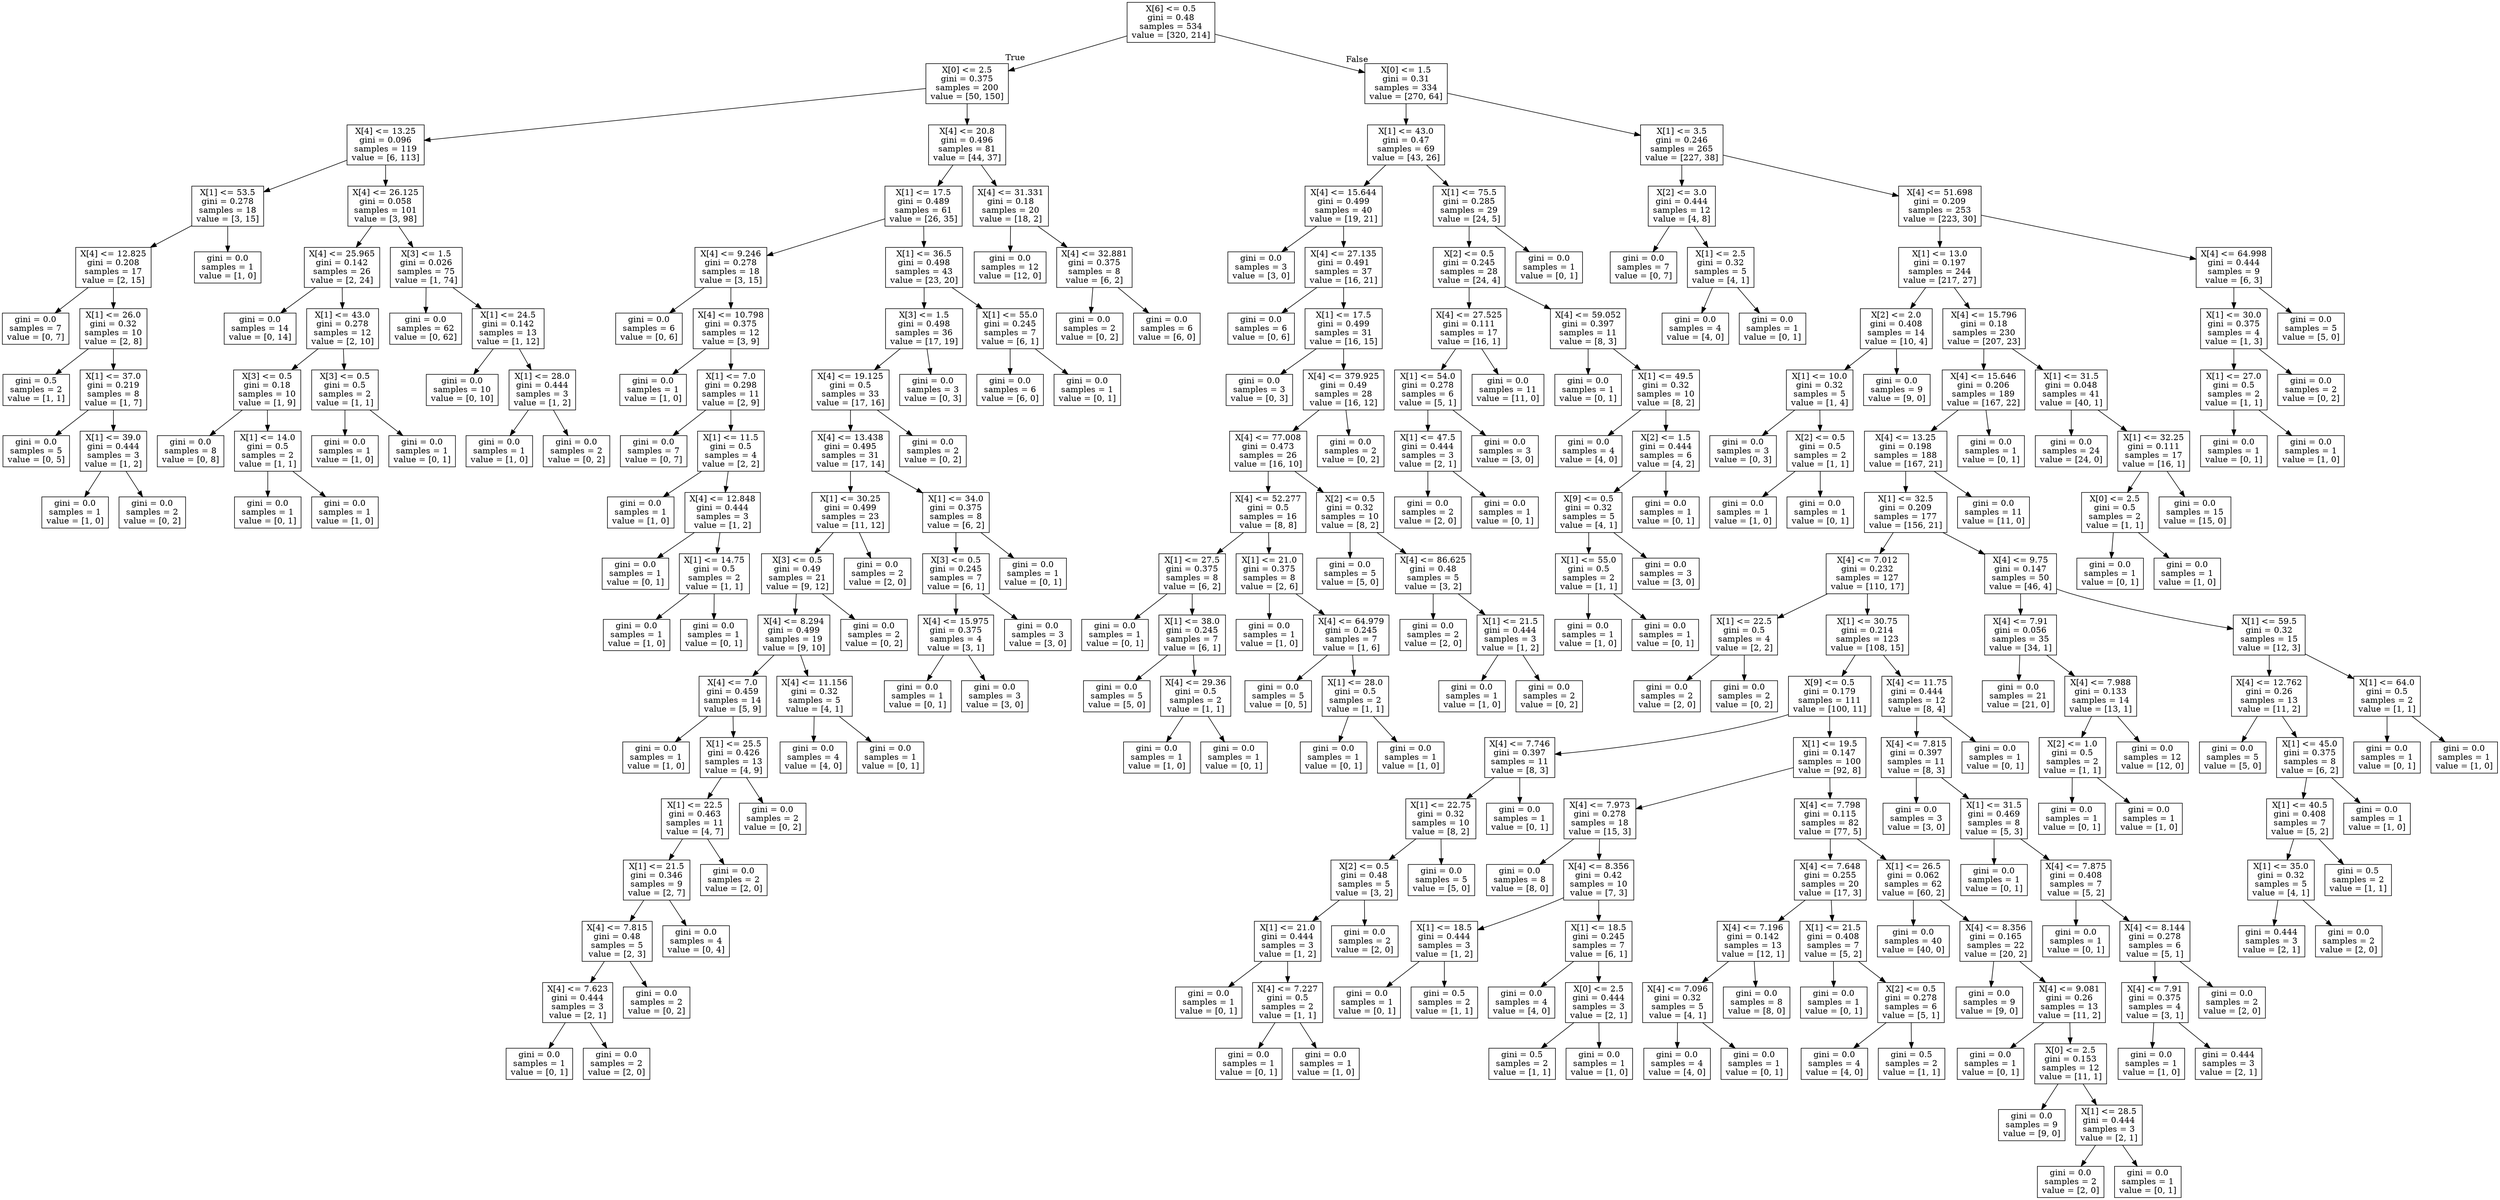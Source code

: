 digraph Tree {
node [shape=box] ;
0 [label="X[6] <= 0.5\ngini = 0.48\nsamples = 534\nvalue = [320, 214]"] ;
1 [label="X[0] <= 2.5\ngini = 0.375\nsamples = 200\nvalue = [50, 150]"] ;
0 -> 1 [labeldistance=2.5, labelangle=45, headlabel="True"] ;
2 [label="X[4] <= 13.25\ngini = 0.096\nsamples = 119\nvalue = [6, 113]"] ;
1 -> 2 ;
3 [label="X[1] <= 53.5\ngini = 0.278\nsamples = 18\nvalue = [3, 15]"] ;
2 -> 3 ;
4 [label="X[4] <= 12.825\ngini = 0.208\nsamples = 17\nvalue = [2, 15]"] ;
3 -> 4 ;
5 [label="gini = 0.0\nsamples = 7\nvalue = [0, 7]"] ;
4 -> 5 ;
6 [label="X[1] <= 26.0\ngini = 0.32\nsamples = 10\nvalue = [2, 8]"] ;
4 -> 6 ;
7 [label="gini = 0.5\nsamples = 2\nvalue = [1, 1]"] ;
6 -> 7 ;
8 [label="X[1] <= 37.0\ngini = 0.219\nsamples = 8\nvalue = [1, 7]"] ;
6 -> 8 ;
9 [label="gini = 0.0\nsamples = 5\nvalue = [0, 5]"] ;
8 -> 9 ;
10 [label="X[1] <= 39.0\ngini = 0.444\nsamples = 3\nvalue = [1, 2]"] ;
8 -> 10 ;
11 [label="gini = 0.0\nsamples = 1\nvalue = [1, 0]"] ;
10 -> 11 ;
12 [label="gini = 0.0\nsamples = 2\nvalue = [0, 2]"] ;
10 -> 12 ;
13 [label="gini = 0.0\nsamples = 1\nvalue = [1, 0]"] ;
3 -> 13 ;
14 [label="X[4] <= 26.125\ngini = 0.058\nsamples = 101\nvalue = [3, 98]"] ;
2 -> 14 ;
15 [label="X[4] <= 25.965\ngini = 0.142\nsamples = 26\nvalue = [2, 24]"] ;
14 -> 15 ;
16 [label="gini = 0.0\nsamples = 14\nvalue = [0, 14]"] ;
15 -> 16 ;
17 [label="X[1] <= 43.0\ngini = 0.278\nsamples = 12\nvalue = [2, 10]"] ;
15 -> 17 ;
18 [label="X[3] <= 0.5\ngini = 0.18\nsamples = 10\nvalue = [1, 9]"] ;
17 -> 18 ;
19 [label="gini = 0.0\nsamples = 8\nvalue = [0, 8]"] ;
18 -> 19 ;
20 [label="X[1] <= 14.0\ngini = 0.5\nsamples = 2\nvalue = [1, 1]"] ;
18 -> 20 ;
21 [label="gini = 0.0\nsamples = 1\nvalue = [0, 1]"] ;
20 -> 21 ;
22 [label="gini = 0.0\nsamples = 1\nvalue = [1, 0]"] ;
20 -> 22 ;
23 [label="X[3] <= 0.5\ngini = 0.5\nsamples = 2\nvalue = [1, 1]"] ;
17 -> 23 ;
24 [label="gini = 0.0\nsamples = 1\nvalue = [1, 0]"] ;
23 -> 24 ;
25 [label="gini = 0.0\nsamples = 1\nvalue = [0, 1]"] ;
23 -> 25 ;
26 [label="X[3] <= 1.5\ngini = 0.026\nsamples = 75\nvalue = [1, 74]"] ;
14 -> 26 ;
27 [label="gini = 0.0\nsamples = 62\nvalue = [0, 62]"] ;
26 -> 27 ;
28 [label="X[1] <= 24.5\ngini = 0.142\nsamples = 13\nvalue = [1, 12]"] ;
26 -> 28 ;
29 [label="gini = 0.0\nsamples = 10\nvalue = [0, 10]"] ;
28 -> 29 ;
30 [label="X[1] <= 28.0\ngini = 0.444\nsamples = 3\nvalue = [1, 2]"] ;
28 -> 30 ;
31 [label="gini = 0.0\nsamples = 1\nvalue = [1, 0]"] ;
30 -> 31 ;
32 [label="gini = 0.0\nsamples = 2\nvalue = [0, 2]"] ;
30 -> 32 ;
33 [label="X[4] <= 20.8\ngini = 0.496\nsamples = 81\nvalue = [44, 37]"] ;
1 -> 33 ;
34 [label="X[1] <= 17.5\ngini = 0.489\nsamples = 61\nvalue = [26, 35]"] ;
33 -> 34 ;
35 [label="X[4] <= 9.246\ngini = 0.278\nsamples = 18\nvalue = [3, 15]"] ;
34 -> 35 ;
36 [label="gini = 0.0\nsamples = 6\nvalue = [0, 6]"] ;
35 -> 36 ;
37 [label="X[4] <= 10.798\ngini = 0.375\nsamples = 12\nvalue = [3, 9]"] ;
35 -> 37 ;
38 [label="gini = 0.0\nsamples = 1\nvalue = [1, 0]"] ;
37 -> 38 ;
39 [label="X[1] <= 7.0\ngini = 0.298\nsamples = 11\nvalue = [2, 9]"] ;
37 -> 39 ;
40 [label="gini = 0.0\nsamples = 7\nvalue = [0, 7]"] ;
39 -> 40 ;
41 [label="X[1] <= 11.5\ngini = 0.5\nsamples = 4\nvalue = [2, 2]"] ;
39 -> 41 ;
42 [label="gini = 0.0\nsamples = 1\nvalue = [1, 0]"] ;
41 -> 42 ;
43 [label="X[4] <= 12.848\ngini = 0.444\nsamples = 3\nvalue = [1, 2]"] ;
41 -> 43 ;
44 [label="gini = 0.0\nsamples = 1\nvalue = [0, 1]"] ;
43 -> 44 ;
45 [label="X[1] <= 14.75\ngini = 0.5\nsamples = 2\nvalue = [1, 1]"] ;
43 -> 45 ;
46 [label="gini = 0.0\nsamples = 1\nvalue = [1, 0]"] ;
45 -> 46 ;
47 [label="gini = 0.0\nsamples = 1\nvalue = [0, 1]"] ;
45 -> 47 ;
48 [label="X[1] <= 36.5\ngini = 0.498\nsamples = 43\nvalue = [23, 20]"] ;
34 -> 48 ;
49 [label="X[3] <= 1.5\ngini = 0.498\nsamples = 36\nvalue = [17, 19]"] ;
48 -> 49 ;
50 [label="X[4] <= 19.125\ngini = 0.5\nsamples = 33\nvalue = [17, 16]"] ;
49 -> 50 ;
51 [label="X[4] <= 13.438\ngini = 0.495\nsamples = 31\nvalue = [17, 14]"] ;
50 -> 51 ;
52 [label="X[1] <= 30.25\ngini = 0.499\nsamples = 23\nvalue = [11, 12]"] ;
51 -> 52 ;
53 [label="X[3] <= 0.5\ngini = 0.49\nsamples = 21\nvalue = [9, 12]"] ;
52 -> 53 ;
54 [label="X[4] <= 8.294\ngini = 0.499\nsamples = 19\nvalue = [9, 10]"] ;
53 -> 54 ;
55 [label="X[4] <= 7.0\ngini = 0.459\nsamples = 14\nvalue = [5, 9]"] ;
54 -> 55 ;
56 [label="gini = 0.0\nsamples = 1\nvalue = [1, 0]"] ;
55 -> 56 ;
57 [label="X[1] <= 25.5\ngini = 0.426\nsamples = 13\nvalue = [4, 9]"] ;
55 -> 57 ;
58 [label="X[1] <= 22.5\ngini = 0.463\nsamples = 11\nvalue = [4, 7]"] ;
57 -> 58 ;
59 [label="X[1] <= 21.5\ngini = 0.346\nsamples = 9\nvalue = [2, 7]"] ;
58 -> 59 ;
60 [label="X[4] <= 7.815\ngini = 0.48\nsamples = 5\nvalue = [2, 3]"] ;
59 -> 60 ;
61 [label="X[4] <= 7.623\ngini = 0.444\nsamples = 3\nvalue = [2, 1]"] ;
60 -> 61 ;
62 [label="gini = 0.0\nsamples = 1\nvalue = [0, 1]"] ;
61 -> 62 ;
63 [label="gini = 0.0\nsamples = 2\nvalue = [2, 0]"] ;
61 -> 63 ;
64 [label="gini = 0.0\nsamples = 2\nvalue = [0, 2]"] ;
60 -> 64 ;
65 [label="gini = 0.0\nsamples = 4\nvalue = [0, 4]"] ;
59 -> 65 ;
66 [label="gini = 0.0\nsamples = 2\nvalue = [2, 0]"] ;
58 -> 66 ;
67 [label="gini = 0.0\nsamples = 2\nvalue = [0, 2]"] ;
57 -> 67 ;
68 [label="X[4] <= 11.156\ngini = 0.32\nsamples = 5\nvalue = [4, 1]"] ;
54 -> 68 ;
69 [label="gini = 0.0\nsamples = 4\nvalue = [4, 0]"] ;
68 -> 69 ;
70 [label="gini = 0.0\nsamples = 1\nvalue = [0, 1]"] ;
68 -> 70 ;
71 [label="gini = 0.0\nsamples = 2\nvalue = [0, 2]"] ;
53 -> 71 ;
72 [label="gini = 0.0\nsamples = 2\nvalue = [2, 0]"] ;
52 -> 72 ;
73 [label="X[1] <= 34.0\ngini = 0.375\nsamples = 8\nvalue = [6, 2]"] ;
51 -> 73 ;
74 [label="X[3] <= 0.5\ngini = 0.245\nsamples = 7\nvalue = [6, 1]"] ;
73 -> 74 ;
75 [label="X[4] <= 15.975\ngini = 0.375\nsamples = 4\nvalue = [3, 1]"] ;
74 -> 75 ;
76 [label="gini = 0.0\nsamples = 1\nvalue = [0, 1]"] ;
75 -> 76 ;
77 [label="gini = 0.0\nsamples = 3\nvalue = [3, 0]"] ;
75 -> 77 ;
78 [label="gini = 0.0\nsamples = 3\nvalue = [3, 0]"] ;
74 -> 78 ;
79 [label="gini = 0.0\nsamples = 1\nvalue = [0, 1]"] ;
73 -> 79 ;
80 [label="gini = 0.0\nsamples = 2\nvalue = [0, 2]"] ;
50 -> 80 ;
81 [label="gini = 0.0\nsamples = 3\nvalue = [0, 3]"] ;
49 -> 81 ;
82 [label="X[1] <= 55.0\ngini = 0.245\nsamples = 7\nvalue = [6, 1]"] ;
48 -> 82 ;
83 [label="gini = 0.0\nsamples = 6\nvalue = [6, 0]"] ;
82 -> 83 ;
84 [label="gini = 0.0\nsamples = 1\nvalue = [0, 1]"] ;
82 -> 84 ;
85 [label="X[4] <= 31.331\ngini = 0.18\nsamples = 20\nvalue = [18, 2]"] ;
33 -> 85 ;
86 [label="gini = 0.0\nsamples = 12\nvalue = [12, 0]"] ;
85 -> 86 ;
87 [label="X[4] <= 32.881\ngini = 0.375\nsamples = 8\nvalue = [6, 2]"] ;
85 -> 87 ;
88 [label="gini = 0.0\nsamples = 2\nvalue = [0, 2]"] ;
87 -> 88 ;
89 [label="gini = 0.0\nsamples = 6\nvalue = [6, 0]"] ;
87 -> 89 ;
90 [label="X[0] <= 1.5\ngini = 0.31\nsamples = 334\nvalue = [270, 64]"] ;
0 -> 90 [labeldistance=2.5, labelangle=-45, headlabel="False"] ;
91 [label="X[1] <= 43.0\ngini = 0.47\nsamples = 69\nvalue = [43, 26]"] ;
90 -> 91 ;
92 [label="X[4] <= 15.644\ngini = 0.499\nsamples = 40\nvalue = [19, 21]"] ;
91 -> 92 ;
93 [label="gini = 0.0\nsamples = 3\nvalue = [3, 0]"] ;
92 -> 93 ;
94 [label="X[4] <= 27.135\ngini = 0.491\nsamples = 37\nvalue = [16, 21]"] ;
92 -> 94 ;
95 [label="gini = 0.0\nsamples = 6\nvalue = [0, 6]"] ;
94 -> 95 ;
96 [label="X[1] <= 17.5\ngini = 0.499\nsamples = 31\nvalue = [16, 15]"] ;
94 -> 96 ;
97 [label="gini = 0.0\nsamples = 3\nvalue = [0, 3]"] ;
96 -> 97 ;
98 [label="X[4] <= 379.925\ngini = 0.49\nsamples = 28\nvalue = [16, 12]"] ;
96 -> 98 ;
99 [label="X[4] <= 77.008\ngini = 0.473\nsamples = 26\nvalue = [16, 10]"] ;
98 -> 99 ;
100 [label="X[4] <= 52.277\ngini = 0.5\nsamples = 16\nvalue = [8, 8]"] ;
99 -> 100 ;
101 [label="X[1] <= 27.5\ngini = 0.375\nsamples = 8\nvalue = [6, 2]"] ;
100 -> 101 ;
102 [label="gini = 0.0\nsamples = 1\nvalue = [0, 1]"] ;
101 -> 102 ;
103 [label="X[1] <= 38.0\ngini = 0.245\nsamples = 7\nvalue = [6, 1]"] ;
101 -> 103 ;
104 [label="gini = 0.0\nsamples = 5\nvalue = [5, 0]"] ;
103 -> 104 ;
105 [label="X[4] <= 29.36\ngini = 0.5\nsamples = 2\nvalue = [1, 1]"] ;
103 -> 105 ;
106 [label="gini = 0.0\nsamples = 1\nvalue = [1, 0]"] ;
105 -> 106 ;
107 [label="gini = 0.0\nsamples = 1\nvalue = [0, 1]"] ;
105 -> 107 ;
108 [label="X[1] <= 21.0\ngini = 0.375\nsamples = 8\nvalue = [2, 6]"] ;
100 -> 108 ;
109 [label="gini = 0.0\nsamples = 1\nvalue = [1, 0]"] ;
108 -> 109 ;
110 [label="X[4] <= 64.979\ngini = 0.245\nsamples = 7\nvalue = [1, 6]"] ;
108 -> 110 ;
111 [label="gini = 0.0\nsamples = 5\nvalue = [0, 5]"] ;
110 -> 111 ;
112 [label="X[1] <= 28.0\ngini = 0.5\nsamples = 2\nvalue = [1, 1]"] ;
110 -> 112 ;
113 [label="gini = 0.0\nsamples = 1\nvalue = [0, 1]"] ;
112 -> 113 ;
114 [label="gini = 0.0\nsamples = 1\nvalue = [1, 0]"] ;
112 -> 114 ;
115 [label="X[2] <= 0.5\ngini = 0.32\nsamples = 10\nvalue = [8, 2]"] ;
99 -> 115 ;
116 [label="gini = 0.0\nsamples = 5\nvalue = [5, 0]"] ;
115 -> 116 ;
117 [label="X[4] <= 86.625\ngini = 0.48\nsamples = 5\nvalue = [3, 2]"] ;
115 -> 117 ;
118 [label="gini = 0.0\nsamples = 2\nvalue = [2, 0]"] ;
117 -> 118 ;
119 [label="X[1] <= 21.5\ngini = 0.444\nsamples = 3\nvalue = [1, 2]"] ;
117 -> 119 ;
120 [label="gini = 0.0\nsamples = 1\nvalue = [1, 0]"] ;
119 -> 120 ;
121 [label="gini = 0.0\nsamples = 2\nvalue = [0, 2]"] ;
119 -> 121 ;
122 [label="gini = 0.0\nsamples = 2\nvalue = [0, 2]"] ;
98 -> 122 ;
123 [label="X[1] <= 75.5\ngini = 0.285\nsamples = 29\nvalue = [24, 5]"] ;
91 -> 123 ;
124 [label="X[2] <= 0.5\ngini = 0.245\nsamples = 28\nvalue = [24, 4]"] ;
123 -> 124 ;
125 [label="X[4] <= 27.525\ngini = 0.111\nsamples = 17\nvalue = [16, 1]"] ;
124 -> 125 ;
126 [label="X[1] <= 54.0\ngini = 0.278\nsamples = 6\nvalue = [5, 1]"] ;
125 -> 126 ;
127 [label="X[1] <= 47.5\ngini = 0.444\nsamples = 3\nvalue = [2, 1]"] ;
126 -> 127 ;
128 [label="gini = 0.0\nsamples = 2\nvalue = [2, 0]"] ;
127 -> 128 ;
129 [label="gini = 0.0\nsamples = 1\nvalue = [0, 1]"] ;
127 -> 129 ;
130 [label="gini = 0.0\nsamples = 3\nvalue = [3, 0]"] ;
126 -> 130 ;
131 [label="gini = 0.0\nsamples = 11\nvalue = [11, 0]"] ;
125 -> 131 ;
132 [label="X[4] <= 59.052\ngini = 0.397\nsamples = 11\nvalue = [8, 3]"] ;
124 -> 132 ;
133 [label="gini = 0.0\nsamples = 1\nvalue = [0, 1]"] ;
132 -> 133 ;
134 [label="X[1] <= 49.5\ngini = 0.32\nsamples = 10\nvalue = [8, 2]"] ;
132 -> 134 ;
135 [label="gini = 0.0\nsamples = 4\nvalue = [4, 0]"] ;
134 -> 135 ;
136 [label="X[2] <= 1.5\ngini = 0.444\nsamples = 6\nvalue = [4, 2]"] ;
134 -> 136 ;
137 [label="X[9] <= 0.5\ngini = 0.32\nsamples = 5\nvalue = [4, 1]"] ;
136 -> 137 ;
138 [label="X[1] <= 55.0\ngini = 0.5\nsamples = 2\nvalue = [1, 1]"] ;
137 -> 138 ;
139 [label="gini = 0.0\nsamples = 1\nvalue = [1, 0]"] ;
138 -> 139 ;
140 [label="gini = 0.0\nsamples = 1\nvalue = [0, 1]"] ;
138 -> 140 ;
141 [label="gini = 0.0\nsamples = 3\nvalue = [3, 0]"] ;
137 -> 141 ;
142 [label="gini = 0.0\nsamples = 1\nvalue = [0, 1]"] ;
136 -> 142 ;
143 [label="gini = 0.0\nsamples = 1\nvalue = [0, 1]"] ;
123 -> 143 ;
144 [label="X[1] <= 3.5\ngini = 0.246\nsamples = 265\nvalue = [227, 38]"] ;
90 -> 144 ;
145 [label="X[2] <= 3.0\ngini = 0.444\nsamples = 12\nvalue = [4, 8]"] ;
144 -> 145 ;
146 [label="gini = 0.0\nsamples = 7\nvalue = [0, 7]"] ;
145 -> 146 ;
147 [label="X[1] <= 2.5\ngini = 0.32\nsamples = 5\nvalue = [4, 1]"] ;
145 -> 147 ;
148 [label="gini = 0.0\nsamples = 4\nvalue = [4, 0]"] ;
147 -> 148 ;
149 [label="gini = 0.0\nsamples = 1\nvalue = [0, 1]"] ;
147 -> 149 ;
150 [label="X[4] <= 51.698\ngini = 0.209\nsamples = 253\nvalue = [223, 30]"] ;
144 -> 150 ;
151 [label="X[1] <= 13.0\ngini = 0.197\nsamples = 244\nvalue = [217, 27]"] ;
150 -> 151 ;
152 [label="X[2] <= 2.0\ngini = 0.408\nsamples = 14\nvalue = [10, 4]"] ;
151 -> 152 ;
153 [label="X[1] <= 10.0\ngini = 0.32\nsamples = 5\nvalue = [1, 4]"] ;
152 -> 153 ;
154 [label="gini = 0.0\nsamples = 3\nvalue = [0, 3]"] ;
153 -> 154 ;
155 [label="X[2] <= 0.5\ngini = 0.5\nsamples = 2\nvalue = [1, 1]"] ;
153 -> 155 ;
156 [label="gini = 0.0\nsamples = 1\nvalue = [1, 0]"] ;
155 -> 156 ;
157 [label="gini = 0.0\nsamples = 1\nvalue = [0, 1]"] ;
155 -> 157 ;
158 [label="gini = 0.0\nsamples = 9\nvalue = [9, 0]"] ;
152 -> 158 ;
159 [label="X[4] <= 15.796\ngini = 0.18\nsamples = 230\nvalue = [207, 23]"] ;
151 -> 159 ;
160 [label="X[4] <= 15.646\ngini = 0.206\nsamples = 189\nvalue = [167, 22]"] ;
159 -> 160 ;
161 [label="X[4] <= 13.25\ngini = 0.198\nsamples = 188\nvalue = [167, 21]"] ;
160 -> 161 ;
162 [label="X[1] <= 32.5\ngini = 0.209\nsamples = 177\nvalue = [156, 21]"] ;
161 -> 162 ;
163 [label="X[4] <= 7.012\ngini = 0.232\nsamples = 127\nvalue = [110, 17]"] ;
162 -> 163 ;
164 [label="X[1] <= 22.5\ngini = 0.5\nsamples = 4\nvalue = [2, 2]"] ;
163 -> 164 ;
165 [label="gini = 0.0\nsamples = 2\nvalue = [2, 0]"] ;
164 -> 165 ;
166 [label="gini = 0.0\nsamples = 2\nvalue = [0, 2]"] ;
164 -> 166 ;
167 [label="X[1] <= 30.75\ngini = 0.214\nsamples = 123\nvalue = [108, 15]"] ;
163 -> 167 ;
168 [label="X[9] <= 0.5\ngini = 0.179\nsamples = 111\nvalue = [100, 11]"] ;
167 -> 168 ;
169 [label="X[4] <= 7.746\ngini = 0.397\nsamples = 11\nvalue = [8, 3]"] ;
168 -> 169 ;
170 [label="X[1] <= 22.75\ngini = 0.32\nsamples = 10\nvalue = [8, 2]"] ;
169 -> 170 ;
171 [label="X[2] <= 0.5\ngini = 0.48\nsamples = 5\nvalue = [3, 2]"] ;
170 -> 171 ;
172 [label="X[1] <= 21.0\ngini = 0.444\nsamples = 3\nvalue = [1, 2]"] ;
171 -> 172 ;
173 [label="gini = 0.0\nsamples = 1\nvalue = [0, 1]"] ;
172 -> 173 ;
174 [label="X[4] <= 7.227\ngini = 0.5\nsamples = 2\nvalue = [1, 1]"] ;
172 -> 174 ;
175 [label="gini = 0.0\nsamples = 1\nvalue = [0, 1]"] ;
174 -> 175 ;
176 [label="gini = 0.0\nsamples = 1\nvalue = [1, 0]"] ;
174 -> 176 ;
177 [label="gini = 0.0\nsamples = 2\nvalue = [2, 0]"] ;
171 -> 177 ;
178 [label="gini = 0.0\nsamples = 5\nvalue = [5, 0]"] ;
170 -> 178 ;
179 [label="gini = 0.0\nsamples = 1\nvalue = [0, 1]"] ;
169 -> 179 ;
180 [label="X[1] <= 19.5\ngini = 0.147\nsamples = 100\nvalue = [92, 8]"] ;
168 -> 180 ;
181 [label="X[4] <= 7.973\ngini = 0.278\nsamples = 18\nvalue = [15, 3]"] ;
180 -> 181 ;
182 [label="gini = 0.0\nsamples = 8\nvalue = [8, 0]"] ;
181 -> 182 ;
183 [label="X[4] <= 8.356\ngini = 0.42\nsamples = 10\nvalue = [7, 3]"] ;
181 -> 183 ;
184 [label="X[1] <= 18.5\ngini = 0.444\nsamples = 3\nvalue = [1, 2]"] ;
183 -> 184 ;
185 [label="gini = 0.0\nsamples = 1\nvalue = [0, 1]"] ;
184 -> 185 ;
186 [label="gini = 0.5\nsamples = 2\nvalue = [1, 1]"] ;
184 -> 186 ;
187 [label="X[1] <= 18.5\ngini = 0.245\nsamples = 7\nvalue = [6, 1]"] ;
183 -> 187 ;
188 [label="gini = 0.0\nsamples = 4\nvalue = [4, 0]"] ;
187 -> 188 ;
189 [label="X[0] <= 2.5\ngini = 0.444\nsamples = 3\nvalue = [2, 1]"] ;
187 -> 189 ;
190 [label="gini = 0.5\nsamples = 2\nvalue = [1, 1]"] ;
189 -> 190 ;
191 [label="gini = 0.0\nsamples = 1\nvalue = [1, 0]"] ;
189 -> 191 ;
192 [label="X[4] <= 7.798\ngini = 0.115\nsamples = 82\nvalue = [77, 5]"] ;
180 -> 192 ;
193 [label="X[4] <= 7.648\ngini = 0.255\nsamples = 20\nvalue = [17, 3]"] ;
192 -> 193 ;
194 [label="X[4] <= 7.196\ngini = 0.142\nsamples = 13\nvalue = [12, 1]"] ;
193 -> 194 ;
195 [label="X[4] <= 7.096\ngini = 0.32\nsamples = 5\nvalue = [4, 1]"] ;
194 -> 195 ;
196 [label="gini = 0.0\nsamples = 4\nvalue = [4, 0]"] ;
195 -> 196 ;
197 [label="gini = 0.0\nsamples = 1\nvalue = [0, 1]"] ;
195 -> 197 ;
198 [label="gini = 0.0\nsamples = 8\nvalue = [8, 0]"] ;
194 -> 198 ;
199 [label="X[1] <= 21.5\ngini = 0.408\nsamples = 7\nvalue = [5, 2]"] ;
193 -> 199 ;
200 [label="gini = 0.0\nsamples = 1\nvalue = [0, 1]"] ;
199 -> 200 ;
201 [label="X[2] <= 0.5\ngini = 0.278\nsamples = 6\nvalue = [5, 1]"] ;
199 -> 201 ;
202 [label="gini = 0.0\nsamples = 4\nvalue = [4, 0]"] ;
201 -> 202 ;
203 [label="gini = 0.5\nsamples = 2\nvalue = [1, 1]"] ;
201 -> 203 ;
204 [label="X[1] <= 26.5\ngini = 0.062\nsamples = 62\nvalue = [60, 2]"] ;
192 -> 204 ;
205 [label="gini = 0.0\nsamples = 40\nvalue = [40, 0]"] ;
204 -> 205 ;
206 [label="X[4] <= 8.356\ngini = 0.165\nsamples = 22\nvalue = [20, 2]"] ;
204 -> 206 ;
207 [label="gini = 0.0\nsamples = 9\nvalue = [9, 0]"] ;
206 -> 207 ;
208 [label="X[4] <= 9.081\ngini = 0.26\nsamples = 13\nvalue = [11, 2]"] ;
206 -> 208 ;
209 [label="gini = 0.0\nsamples = 1\nvalue = [0, 1]"] ;
208 -> 209 ;
210 [label="X[0] <= 2.5\ngini = 0.153\nsamples = 12\nvalue = [11, 1]"] ;
208 -> 210 ;
211 [label="gini = 0.0\nsamples = 9\nvalue = [9, 0]"] ;
210 -> 211 ;
212 [label="X[1] <= 28.5\ngini = 0.444\nsamples = 3\nvalue = [2, 1]"] ;
210 -> 212 ;
213 [label="gini = 0.0\nsamples = 2\nvalue = [2, 0]"] ;
212 -> 213 ;
214 [label="gini = 0.0\nsamples = 1\nvalue = [0, 1]"] ;
212 -> 214 ;
215 [label="X[4] <= 11.75\ngini = 0.444\nsamples = 12\nvalue = [8, 4]"] ;
167 -> 215 ;
216 [label="X[4] <= 7.815\ngini = 0.397\nsamples = 11\nvalue = [8, 3]"] ;
215 -> 216 ;
217 [label="gini = 0.0\nsamples = 3\nvalue = [3, 0]"] ;
216 -> 217 ;
218 [label="X[1] <= 31.5\ngini = 0.469\nsamples = 8\nvalue = [5, 3]"] ;
216 -> 218 ;
219 [label="gini = 0.0\nsamples = 1\nvalue = [0, 1]"] ;
218 -> 219 ;
220 [label="X[4] <= 7.875\ngini = 0.408\nsamples = 7\nvalue = [5, 2]"] ;
218 -> 220 ;
221 [label="gini = 0.0\nsamples = 1\nvalue = [0, 1]"] ;
220 -> 221 ;
222 [label="X[4] <= 8.144\ngini = 0.278\nsamples = 6\nvalue = [5, 1]"] ;
220 -> 222 ;
223 [label="X[4] <= 7.91\ngini = 0.375\nsamples = 4\nvalue = [3, 1]"] ;
222 -> 223 ;
224 [label="gini = 0.0\nsamples = 1\nvalue = [1, 0]"] ;
223 -> 224 ;
225 [label="gini = 0.444\nsamples = 3\nvalue = [2, 1]"] ;
223 -> 225 ;
226 [label="gini = 0.0\nsamples = 2\nvalue = [2, 0]"] ;
222 -> 226 ;
227 [label="gini = 0.0\nsamples = 1\nvalue = [0, 1]"] ;
215 -> 227 ;
228 [label="X[4] <= 9.75\ngini = 0.147\nsamples = 50\nvalue = [46, 4]"] ;
162 -> 228 ;
229 [label="X[4] <= 7.91\ngini = 0.056\nsamples = 35\nvalue = [34, 1]"] ;
228 -> 229 ;
230 [label="gini = 0.0\nsamples = 21\nvalue = [21, 0]"] ;
229 -> 230 ;
231 [label="X[4] <= 7.988\ngini = 0.133\nsamples = 14\nvalue = [13, 1]"] ;
229 -> 231 ;
232 [label="X[2] <= 1.0\ngini = 0.5\nsamples = 2\nvalue = [1, 1]"] ;
231 -> 232 ;
233 [label="gini = 0.0\nsamples = 1\nvalue = [0, 1]"] ;
232 -> 233 ;
234 [label="gini = 0.0\nsamples = 1\nvalue = [1, 0]"] ;
232 -> 234 ;
235 [label="gini = 0.0\nsamples = 12\nvalue = [12, 0]"] ;
231 -> 235 ;
236 [label="X[1] <= 59.5\ngini = 0.32\nsamples = 15\nvalue = [12, 3]"] ;
228 -> 236 ;
237 [label="X[4] <= 12.762\ngini = 0.26\nsamples = 13\nvalue = [11, 2]"] ;
236 -> 237 ;
238 [label="gini = 0.0\nsamples = 5\nvalue = [5, 0]"] ;
237 -> 238 ;
239 [label="X[1] <= 45.0\ngini = 0.375\nsamples = 8\nvalue = [6, 2]"] ;
237 -> 239 ;
240 [label="X[1] <= 40.5\ngini = 0.408\nsamples = 7\nvalue = [5, 2]"] ;
239 -> 240 ;
241 [label="X[1] <= 35.0\ngini = 0.32\nsamples = 5\nvalue = [4, 1]"] ;
240 -> 241 ;
242 [label="gini = 0.444\nsamples = 3\nvalue = [2, 1]"] ;
241 -> 242 ;
243 [label="gini = 0.0\nsamples = 2\nvalue = [2, 0]"] ;
241 -> 243 ;
244 [label="gini = 0.5\nsamples = 2\nvalue = [1, 1]"] ;
240 -> 244 ;
245 [label="gini = 0.0\nsamples = 1\nvalue = [1, 0]"] ;
239 -> 245 ;
246 [label="X[1] <= 64.0\ngini = 0.5\nsamples = 2\nvalue = [1, 1]"] ;
236 -> 246 ;
247 [label="gini = 0.0\nsamples = 1\nvalue = [0, 1]"] ;
246 -> 247 ;
248 [label="gini = 0.0\nsamples = 1\nvalue = [1, 0]"] ;
246 -> 248 ;
249 [label="gini = 0.0\nsamples = 11\nvalue = [11, 0]"] ;
161 -> 249 ;
250 [label="gini = 0.0\nsamples = 1\nvalue = [0, 1]"] ;
160 -> 250 ;
251 [label="X[1] <= 31.5\ngini = 0.048\nsamples = 41\nvalue = [40, 1]"] ;
159 -> 251 ;
252 [label="gini = 0.0\nsamples = 24\nvalue = [24, 0]"] ;
251 -> 252 ;
253 [label="X[1] <= 32.25\ngini = 0.111\nsamples = 17\nvalue = [16, 1]"] ;
251 -> 253 ;
254 [label="X[0] <= 2.5\ngini = 0.5\nsamples = 2\nvalue = [1, 1]"] ;
253 -> 254 ;
255 [label="gini = 0.0\nsamples = 1\nvalue = [0, 1]"] ;
254 -> 255 ;
256 [label="gini = 0.0\nsamples = 1\nvalue = [1, 0]"] ;
254 -> 256 ;
257 [label="gini = 0.0\nsamples = 15\nvalue = [15, 0]"] ;
253 -> 257 ;
258 [label="X[4] <= 64.998\ngini = 0.444\nsamples = 9\nvalue = [6, 3]"] ;
150 -> 258 ;
259 [label="X[1] <= 30.0\ngini = 0.375\nsamples = 4\nvalue = [1, 3]"] ;
258 -> 259 ;
260 [label="X[1] <= 27.0\ngini = 0.5\nsamples = 2\nvalue = [1, 1]"] ;
259 -> 260 ;
261 [label="gini = 0.0\nsamples = 1\nvalue = [0, 1]"] ;
260 -> 261 ;
262 [label="gini = 0.0\nsamples = 1\nvalue = [1, 0]"] ;
260 -> 262 ;
263 [label="gini = 0.0\nsamples = 2\nvalue = [0, 2]"] ;
259 -> 263 ;
264 [label="gini = 0.0\nsamples = 5\nvalue = [5, 0]"] ;
258 -> 264 ;
}